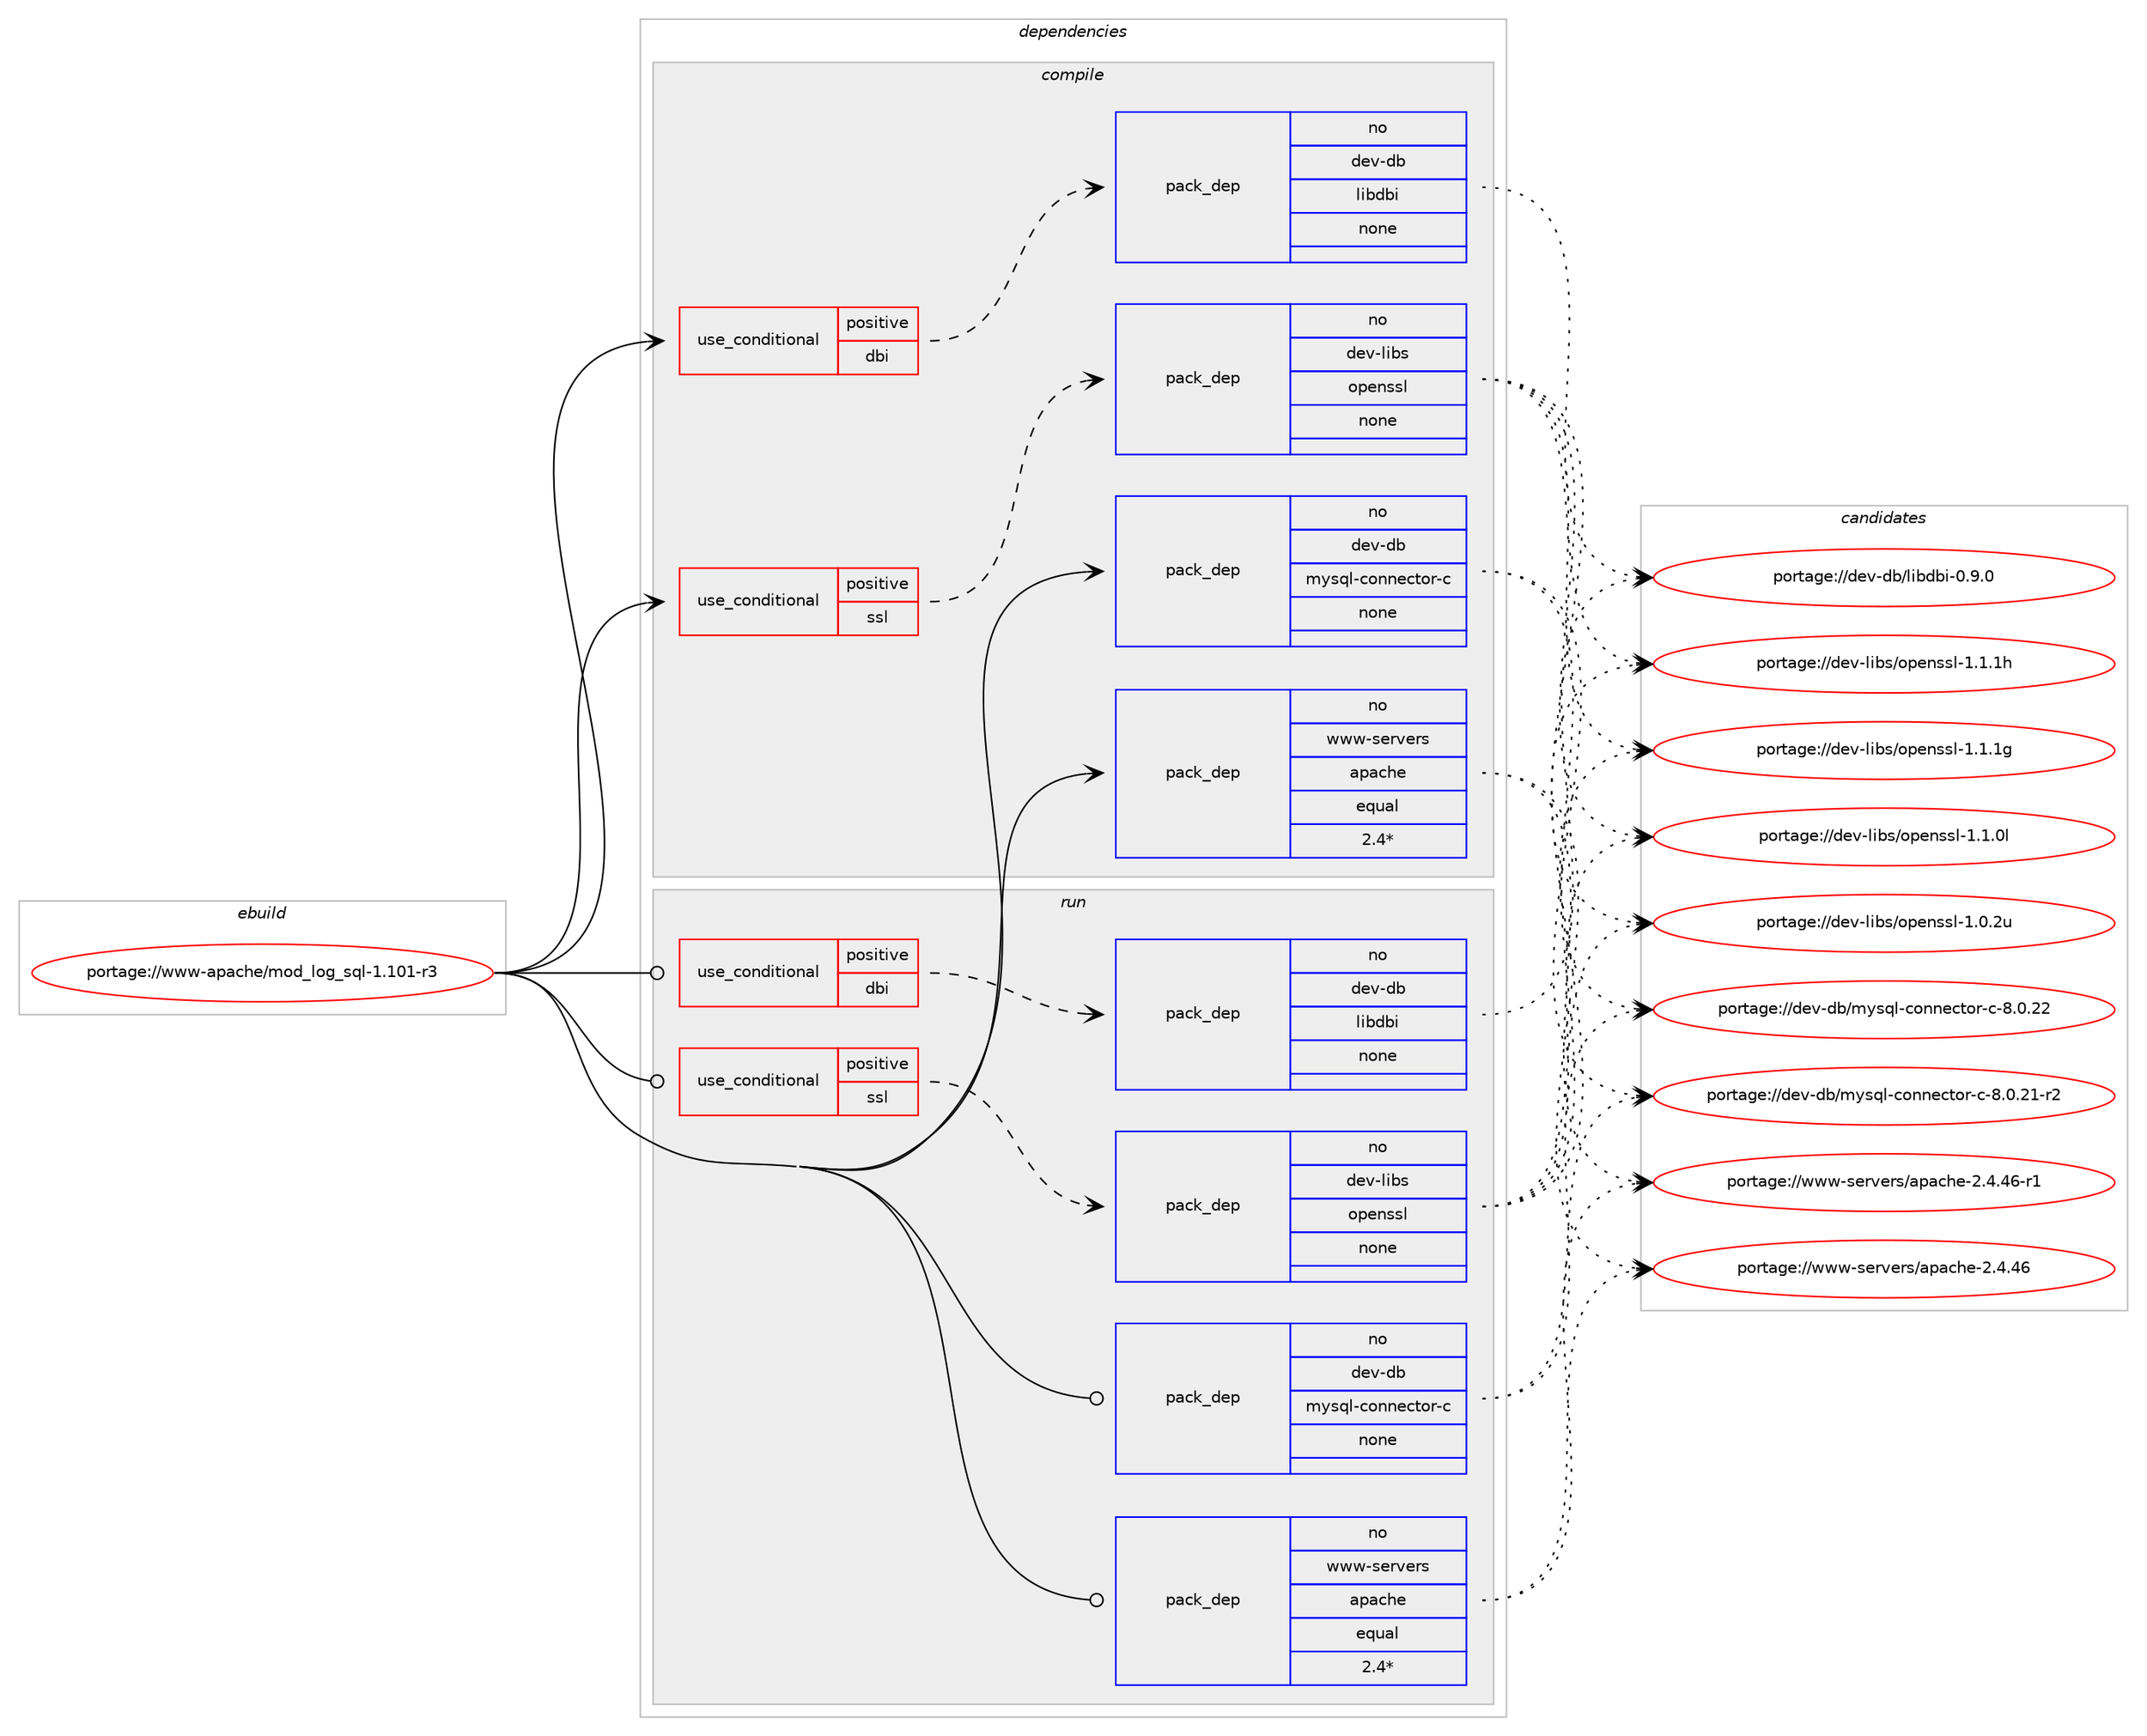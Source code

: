 digraph prolog {

# *************
# Graph options
# *************

newrank=true;
concentrate=true;
compound=true;
graph [rankdir=LR,fontname=Helvetica,fontsize=10,ranksep=1.5];#, ranksep=2.5, nodesep=0.2];
edge  [arrowhead=vee];
node  [fontname=Helvetica,fontsize=10];

# **********
# The ebuild
# **********

subgraph cluster_leftcol {
color=gray;
rank=same;
label=<<i>ebuild</i>>;
id [label="portage://www-apache/mod_log_sql-1.101-r3", color=red, width=4, href="../www-apache/mod_log_sql-1.101-r3.svg"];
}

# ****************
# The dependencies
# ****************

subgraph cluster_midcol {
color=gray;
label=<<i>dependencies</i>>;
subgraph cluster_compile {
fillcolor="#eeeeee";
style=filled;
label=<<i>compile</i>>;
subgraph cond108 {
dependency1404 [label=<<TABLE BORDER="0" CELLBORDER="1" CELLSPACING="0" CELLPADDING="4"><TR><TD ROWSPAN="3" CELLPADDING="10">use_conditional</TD></TR><TR><TD>positive</TD></TR><TR><TD>dbi</TD></TR></TABLE>>, shape=none, color=red];
subgraph pack1278 {
dependency1405 [label=<<TABLE BORDER="0" CELLBORDER="1" CELLSPACING="0" CELLPADDING="4" WIDTH="220"><TR><TD ROWSPAN="6" CELLPADDING="30">pack_dep</TD></TR><TR><TD WIDTH="110">no</TD></TR><TR><TD>dev-db</TD></TR><TR><TD>libdbi</TD></TR><TR><TD>none</TD></TR><TR><TD></TD></TR></TABLE>>, shape=none, color=blue];
}
dependency1404:e -> dependency1405:w [weight=20,style="dashed",arrowhead="vee"];
}
id:e -> dependency1404:w [weight=20,style="solid",arrowhead="vee"];
subgraph cond109 {
dependency1406 [label=<<TABLE BORDER="0" CELLBORDER="1" CELLSPACING="0" CELLPADDING="4"><TR><TD ROWSPAN="3" CELLPADDING="10">use_conditional</TD></TR><TR><TD>positive</TD></TR><TR><TD>ssl</TD></TR></TABLE>>, shape=none, color=red];
subgraph pack1279 {
dependency1407 [label=<<TABLE BORDER="0" CELLBORDER="1" CELLSPACING="0" CELLPADDING="4" WIDTH="220"><TR><TD ROWSPAN="6" CELLPADDING="30">pack_dep</TD></TR><TR><TD WIDTH="110">no</TD></TR><TR><TD>dev-libs</TD></TR><TR><TD>openssl</TD></TR><TR><TD>none</TD></TR><TR><TD></TD></TR></TABLE>>, shape=none, color=blue];
}
dependency1406:e -> dependency1407:w [weight=20,style="dashed",arrowhead="vee"];
}
id:e -> dependency1406:w [weight=20,style="solid",arrowhead="vee"];
subgraph pack1280 {
dependency1408 [label=<<TABLE BORDER="0" CELLBORDER="1" CELLSPACING="0" CELLPADDING="4" WIDTH="220"><TR><TD ROWSPAN="6" CELLPADDING="30">pack_dep</TD></TR><TR><TD WIDTH="110">no</TD></TR><TR><TD>dev-db</TD></TR><TR><TD>mysql-connector-c</TD></TR><TR><TD>none</TD></TR><TR><TD></TD></TR></TABLE>>, shape=none, color=blue];
}
id:e -> dependency1408:w [weight=20,style="solid",arrowhead="vee"];
subgraph pack1281 {
dependency1409 [label=<<TABLE BORDER="0" CELLBORDER="1" CELLSPACING="0" CELLPADDING="4" WIDTH="220"><TR><TD ROWSPAN="6" CELLPADDING="30">pack_dep</TD></TR><TR><TD WIDTH="110">no</TD></TR><TR><TD>www-servers</TD></TR><TR><TD>apache</TD></TR><TR><TD>equal</TD></TR><TR><TD>2.4*</TD></TR></TABLE>>, shape=none, color=blue];
}
id:e -> dependency1409:w [weight=20,style="solid",arrowhead="vee"];
}
subgraph cluster_compileandrun {
fillcolor="#eeeeee";
style=filled;
label=<<i>compile and run</i>>;
}
subgraph cluster_run {
fillcolor="#eeeeee";
style=filled;
label=<<i>run</i>>;
subgraph cond110 {
dependency1410 [label=<<TABLE BORDER="0" CELLBORDER="1" CELLSPACING="0" CELLPADDING="4"><TR><TD ROWSPAN="3" CELLPADDING="10">use_conditional</TD></TR><TR><TD>positive</TD></TR><TR><TD>dbi</TD></TR></TABLE>>, shape=none, color=red];
subgraph pack1282 {
dependency1411 [label=<<TABLE BORDER="0" CELLBORDER="1" CELLSPACING="0" CELLPADDING="4" WIDTH="220"><TR><TD ROWSPAN="6" CELLPADDING="30">pack_dep</TD></TR><TR><TD WIDTH="110">no</TD></TR><TR><TD>dev-db</TD></TR><TR><TD>libdbi</TD></TR><TR><TD>none</TD></TR><TR><TD></TD></TR></TABLE>>, shape=none, color=blue];
}
dependency1410:e -> dependency1411:w [weight=20,style="dashed",arrowhead="vee"];
}
id:e -> dependency1410:w [weight=20,style="solid",arrowhead="odot"];
subgraph cond111 {
dependency1412 [label=<<TABLE BORDER="0" CELLBORDER="1" CELLSPACING="0" CELLPADDING="4"><TR><TD ROWSPAN="3" CELLPADDING="10">use_conditional</TD></TR><TR><TD>positive</TD></TR><TR><TD>ssl</TD></TR></TABLE>>, shape=none, color=red];
subgraph pack1283 {
dependency1413 [label=<<TABLE BORDER="0" CELLBORDER="1" CELLSPACING="0" CELLPADDING="4" WIDTH="220"><TR><TD ROWSPAN="6" CELLPADDING="30">pack_dep</TD></TR><TR><TD WIDTH="110">no</TD></TR><TR><TD>dev-libs</TD></TR><TR><TD>openssl</TD></TR><TR><TD>none</TD></TR><TR><TD></TD></TR></TABLE>>, shape=none, color=blue];
}
dependency1412:e -> dependency1413:w [weight=20,style="dashed",arrowhead="vee"];
}
id:e -> dependency1412:w [weight=20,style="solid",arrowhead="odot"];
subgraph pack1284 {
dependency1414 [label=<<TABLE BORDER="0" CELLBORDER="1" CELLSPACING="0" CELLPADDING="4" WIDTH="220"><TR><TD ROWSPAN="6" CELLPADDING="30">pack_dep</TD></TR><TR><TD WIDTH="110">no</TD></TR><TR><TD>dev-db</TD></TR><TR><TD>mysql-connector-c</TD></TR><TR><TD>none</TD></TR><TR><TD></TD></TR></TABLE>>, shape=none, color=blue];
}
id:e -> dependency1414:w [weight=20,style="solid",arrowhead="odot"];
subgraph pack1285 {
dependency1415 [label=<<TABLE BORDER="0" CELLBORDER="1" CELLSPACING="0" CELLPADDING="4" WIDTH="220"><TR><TD ROWSPAN="6" CELLPADDING="30">pack_dep</TD></TR><TR><TD WIDTH="110">no</TD></TR><TR><TD>www-servers</TD></TR><TR><TD>apache</TD></TR><TR><TD>equal</TD></TR><TR><TD>2.4*</TD></TR></TABLE>>, shape=none, color=blue];
}
id:e -> dependency1415:w [weight=20,style="solid",arrowhead="odot"];
}
}

# **************
# The candidates
# **************

subgraph cluster_choices {
rank=same;
color=gray;
label=<<i>candidates</i>>;

subgraph choice1278 {
color=black;
nodesep=1;
choice1001011184510098471081059810098105454846574648 [label="portage://dev-db/libdbi-0.9.0", color=red, width=4,href="../dev-db/libdbi-0.9.0.svg"];
dependency1405:e -> choice1001011184510098471081059810098105454846574648:w [style=dotted,weight="100"];
}
subgraph choice1279 {
color=black;
nodesep=1;
choice100101118451081059811547111112101110115115108454946494649104 [label="portage://dev-libs/openssl-1.1.1h", color=red, width=4,href="../dev-libs/openssl-1.1.1h.svg"];
choice100101118451081059811547111112101110115115108454946494649103 [label="portage://dev-libs/openssl-1.1.1g", color=red, width=4,href="../dev-libs/openssl-1.1.1g.svg"];
choice100101118451081059811547111112101110115115108454946494648108 [label="portage://dev-libs/openssl-1.1.0l", color=red, width=4,href="../dev-libs/openssl-1.1.0l.svg"];
choice100101118451081059811547111112101110115115108454946484650117 [label="portage://dev-libs/openssl-1.0.2u", color=red, width=4,href="../dev-libs/openssl-1.0.2u.svg"];
dependency1407:e -> choice100101118451081059811547111112101110115115108454946494649104:w [style=dotted,weight="100"];
dependency1407:e -> choice100101118451081059811547111112101110115115108454946494649103:w [style=dotted,weight="100"];
dependency1407:e -> choice100101118451081059811547111112101110115115108454946494648108:w [style=dotted,weight="100"];
dependency1407:e -> choice100101118451081059811547111112101110115115108454946484650117:w [style=dotted,weight="100"];
}
subgraph choice1280 {
color=black;
nodesep=1;
choice100101118451009847109121115113108459911111011010199116111114459945564648465050 [label="portage://dev-db/mysql-connector-c-8.0.22", color=red, width=4,href="../dev-db/mysql-connector-c-8.0.22.svg"];
choice1001011184510098471091211151131084599111110110101991161111144599455646484650494511450 [label="portage://dev-db/mysql-connector-c-8.0.21-r2", color=red, width=4,href="../dev-db/mysql-connector-c-8.0.21-r2.svg"];
dependency1408:e -> choice100101118451009847109121115113108459911111011010199116111114459945564648465050:w [style=dotted,weight="100"];
dependency1408:e -> choice1001011184510098471091211151131084599111110110101991161111144599455646484650494511450:w [style=dotted,weight="100"];
}
subgraph choice1281 {
color=black;
nodesep=1;
choice1191191194511510111411810111411547971129799104101455046524652544511449 [label="portage://www-servers/apache-2.4.46-r1", color=red, width=4,href="../www-servers/apache-2.4.46-r1.svg"];
choice119119119451151011141181011141154797112979910410145504652465254 [label="portage://www-servers/apache-2.4.46", color=red, width=4,href="../www-servers/apache-2.4.46.svg"];
dependency1409:e -> choice1191191194511510111411810111411547971129799104101455046524652544511449:w [style=dotted,weight="100"];
dependency1409:e -> choice119119119451151011141181011141154797112979910410145504652465254:w [style=dotted,weight="100"];
}
subgraph choice1282 {
color=black;
nodesep=1;
choice1001011184510098471081059810098105454846574648 [label="portage://dev-db/libdbi-0.9.0", color=red, width=4,href="../dev-db/libdbi-0.9.0.svg"];
dependency1411:e -> choice1001011184510098471081059810098105454846574648:w [style=dotted,weight="100"];
}
subgraph choice1283 {
color=black;
nodesep=1;
choice100101118451081059811547111112101110115115108454946494649104 [label="portage://dev-libs/openssl-1.1.1h", color=red, width=4,href="../dev-libs/openssl-1.1.1h.svg"];
choice100101118451081059811547111112101110115115108454946494649103 [label="portage://dev-libs/openssl-1.1.1g", color=red, width=4,href="../dev-libs/openssl-1.1.1g.svg"];
choice100101118451081059811547111112101110115115108454946494648108 [label="portage://dev-libs/openssl-1.1.0l", color=red, width=4,href="../dev-libs/openssl-1.1.0l.svg"];
choice100101118451081059811547111112101110115115108454946484650117 [label="portage://dev-libs/openssl-1.0.2u", color=red, width=4,href="../dev-libs/openssl-1.0.2u.svg"];
dependency1413:e -> choice100101118451081059811547111112101110115115108454946494649104:w [style=dotted,weight="100"];
dependency1413:e -> choice100101118451081059811547111112101110115115108454946494649103:w [style=dotted,weight="100"];
dependency1413:e -> choice100101118451081059811547111112101110115115108454946494648108:w [style=dotted,weight="100"];
dependency1413:e -> choice100101118451081059811547111112101110115115108454946484650117:w [style=dotted,weight="100"];
}
subgraph choice1284 {
color=black;
nodesep=1;
choice100101118451009847109121115113108459911111011010199116111114459945564648465050 [label="portage://dev-db/mysql-connector-c-8.0.22", color=red, width=4,href="../dev-db/mysql-connector-c-8.0.22.svg"];
choice1001011184510098471091211151131084599111110110101991161111144599455646484650494511450 [label="portage://dev-db/mysql-connector-c-8.0.21-r2", color=red, width=4,href="../dev-db/mysql-connector-c-8.0.21-r2.svg"];
dependency1414:e -> choice100101118451009847109121115113108459911111011010199116111114459945564648465050:w [style=dotted,weight="100"];
dependency1414:e -> choice1001011184510098471091211151131084599111110110101991161111144599455646484650494511450:w [style=dotted,weight="100"];
}
subgraph choice1285 {
color=black;
nodesep=1;
choice1191191194511510111411810111411547971129799104101455046524652544511449 [label="portage://www-servers/apache-2.4.46-r1", color=red, width=4,href="../www-servers/apache-2.4.46-r1.svg"];
choice119119119451151011141181011141154797112979910410145504652465254 [label="portage://www-servers/apache-2.4.46", color=red, width=4,href="../www-servers/apache-2.4.46.svg"];
dependency1415:e -> choice1191191194511510111411810111411547971129799104101455046524652544511449:w [style=dotted,weight="100"];
dependency1415:e -> choice119119119451151011141181011141154797112979910410145504652465254:w [style=dotted,weight="100"];
}
}

}
